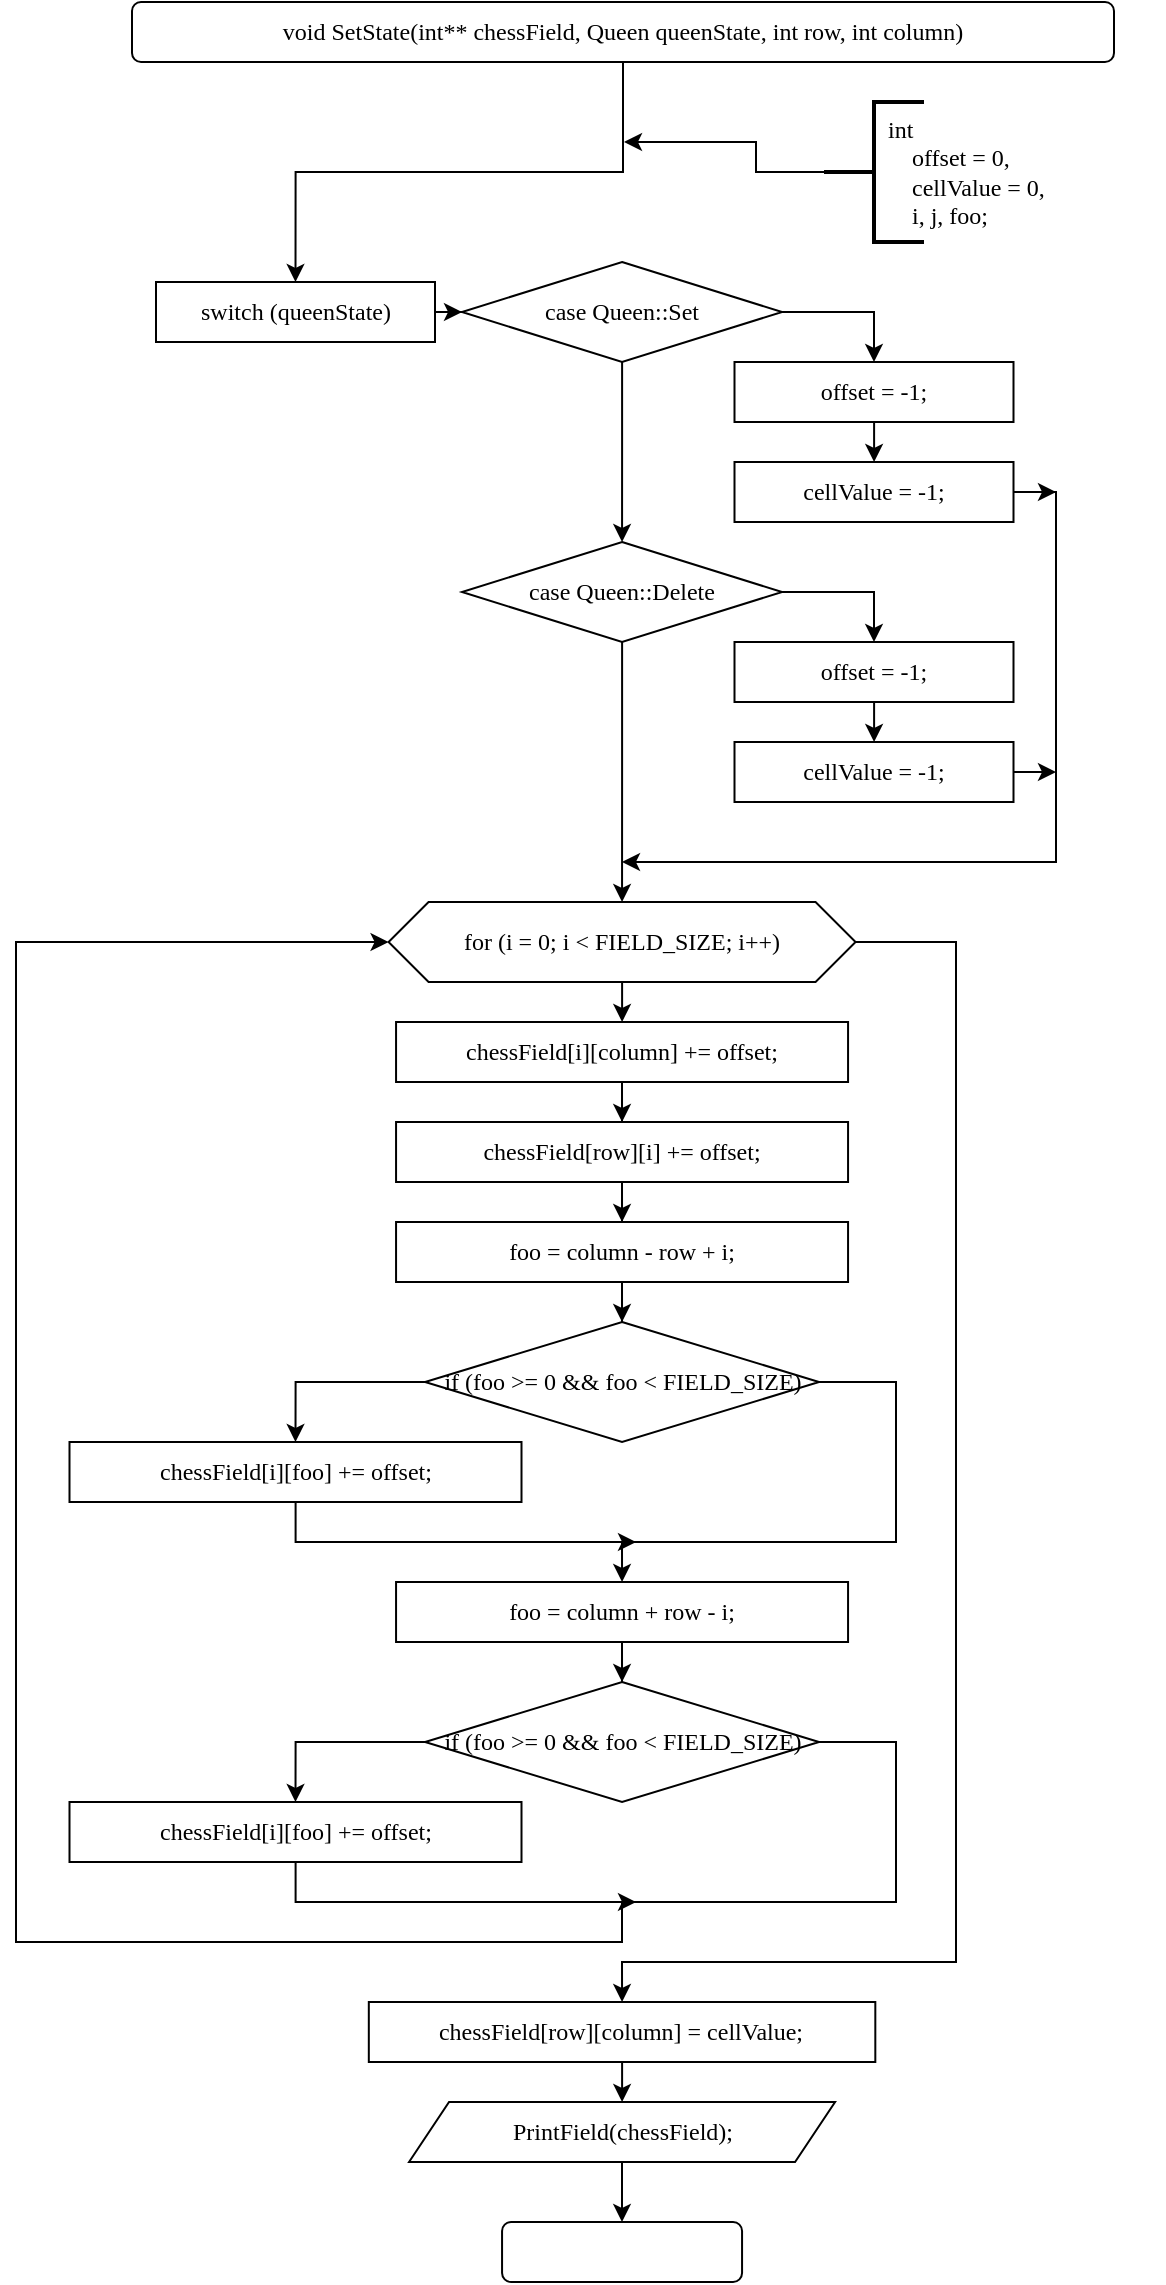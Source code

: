 <mxfile version="14.4.2" type="device"><diagram id="IW3i5RZ4_HaSnoVfNu-0" name="Страница 1"><mxGraphModel dx="981" dy="574" grid="1" gridSize="10" guides="1" tooltips="1" connect="1" arrows="1" fold="1" page="1" pageScale="1" pageWidth="827" pageHeight="1169" math="0" shadow="0"><root><mxCell id="0"/><mxCell id="1" parent="0"/><mxCell id="6vFjAGCjh3jdVy4oB_bm-6" style="edgeStyle=orthogonalEdgeStyle;rounded=0;orthogonalLoop=1;jettySize=auto;html=1;fontFamily=Consolas;entryX=0.5;entryY=0;entryDx=0;entryDy=0;" edge="1" parent="1" source="6vFjAGCjh3jdVy4oB_bm-1" target="6vFjAGCjh3jdVy4oB_bm-8"><mxGeometry relative="1" as="geometry"><mxPoint x="413.5" y="180" as="targetPoint"/></mxGeometry></mxCell><mxCell id="6vFjAGCjh3jdVy4oB_bm-1" value="void SetState(int** chessField, Queen queenState, int row, int column)" style="rounded=1;whiteSpace=wrap;html=1;fontFamily=Consolas;" vertex="1" parent="1"><mxGeometry x="168" y="40" width="491" height="30" as="geometry"/></mxCell><mxCell id="6vFjAGCjh3jdVy4oB_bm-7" style="edgeStyle=orthogonalEdgeStyle;rounded=0;orthogonalLoop=1;jettySize=auto;html=1;fontFamily=Consolas;exitX=0;exitY=0.5;exitDx=0;exitDy=0;exitPerimeter=0;" edge="1" parent="1" source="6vFjAGCjh3jdVy4oB_bm-3"><mxGeometry relative="1" as="geometry"><mxPoint x="414" y="110" as="targetPoint"/><Array as="points"><mxPoint x="480" y="125"/><mxPoint x="480" y="110"/></Array></mxGeometry></mxCell><mxCell id="6vFjAGCjh3jdVy4oB_bm-3" value="" style="strokeWidth=2;html=1;shape=mxgraph.flowchart.annotation_2;align=left;labelPosition=right;pointerEvents=1;" vertex="1" parent="1"><mxGeometry x="514" y="90" width="50" height="70" as="geometry"/></mxCell><mxCell id="6vFjAGCjh3jdVy4oB_bm-5" value="int&lt;br&gt;&amp;nbsp; &amp;nbsp; offset = 0,&lt;br&gt;&amp;nbsp; &amp;nbsp; cellValue = 0,&lt;br&gt;&amp;nbsp; &amp;nbsp; i, j, foo;" style="text;html=1;strokeColor=none;fillColor=none;align=left;verticalAlign=middle;whiteSpace=wrap;rounded=0;fontFamily=Consolas;" vertex="1" parent="1"><mxGeometry x="544" y="95" width="140" height="60" as="geometry"/></mxCell><mxCell id="6vFjAGCjh3jdVy4oB_bm-11" style="edgeStyle=orthogonalEdgeStyle;rounded=0;orthogonalLoop=1;jettySize=auto;html=1;entryX=0;entryY=0.5;entryDx=0;entryDy=0;fontFamily=Consolas;" edge="1" parent="1" source="6vFjAGCjh3jdVy4oB_bm-8" target="6vFjAGCjh3jdVy4oB_bm-9"><mxGeometry relative="1" as="geometry"/></mxCell><mxCell id="6vFjAGCjh3jdVy4oB_bm-8" value="switch (queenState)" style="rounded=0;whiteSpace=wrap;html=1;fontFamily=Consolas;align=center;" vertex="1" parent="1"><mxGeometry x="180" y="180" width="139.5" height="30" as="geometry"/></mxCell><mxCell id="6vFjAGCjh3jdVy4oB_bm-15" style="edgeStyle=orthogonalEdgeStyle;rounded=0;orthogonalLoop=1;jettySize=auto;html=1;entryX=0.5;entryY=0;entryDx=0;entryDy=0;fontFamily=Consolas;" edge="1" parent="1" source="6vFjAGCjh3jdVy4oB_bm-9" target="6vFjAGCjh3jdVy4oB_bm-13"><mxGeometry relative="1" as="geometry"><Array as="points"><mxPoint x="539" y="195"/></Array></mxGeometry></mxCell><mxCell id="6vFjAGCjh3jdVy4oB_bm-24" style="edgeStyle=orthogonalEdgeStyle;rounded=0;orthogonalLoop=1;jettySize=auto;html=1;entryX=0.5;entryY=0;entryDx=0;entryDy=0;fontFamily=Consolas;" edge="1" parent="1" source="6vFjAGCjh3jdVy4oB_bm-9" target="6vFjAGCjh3jdVy4oB_bm-19"><mxGeometry relative="1" as="geometry"/></mxCell><mxCell id="6vFjAGCjh3jdVy4oB_bm-9" value="case Queen::Set" style="rhombus;whiteSpace=wrap;html=1;fontFamily=Consolas;" vertex="1" parent="1"><mxGeometry x="333" y="170" width="160.06" height="50" as="geometry"/></mxCell><mxCell id="6vFjAGCjh3jdVy4oB_bm-16" style="edgeStyle=orthogonalEdgeStyle;rounded=0;orthogonalLoop=1;jettySize=auto;html=1;entryX=0.5;entryY=0;entryDx=0;entryDy=0;fontFamily=Consolas;" edge="1" parent="1" source="6vFjAGCjh3jdVy4oB_bm-13" target="6vFjAGCjh3jdVy4oB_bm-14"><mxGeometry relative="1" as="geometry"/></mxCell><mxCell id="6vFjAGCjh3jdVy4oB_bm-13" value="offset = -1;" style="rounded=0;whiteSpace=wrap;html=1;fontFamily=Consolas;align=center;" vertex="1" parent="1"><mxGeometry x="469.25" y="220" width="139.5" height="30" as="geometry"/></mxCell><mxCell id="6vFjAGCjh3jdVy4oB_bm-17" style="edgeStyle=orthogonalEdgeStyle;rounded=0;orthogonalLoop=1;jettySize=auto;html=1;fontFamily=Consolas;" edge="1" parent="1" source="6vFjAGCjh3jdVy4oB_bm-14"><mxGeometry relative="1" as="geometry"><mxPoint x="630" y="285" as="targetPoint"/></mxGeometry></mxCell><mxCell id="6vFjAGCjh3jdVy4oB_bm-14" value="cellValue = -1;" style="rounded=0;whiteSpace=wrap;html=1;fontFamily=Consolas;align=center;" vertex="1" parent="1"><mxGeometry x="469.25" y="270" width="139.5" height="30" as="geometry"/></mxCell><mxCell id="6vFjAGCjh3jdVy4oB_bm-18" style="edgeStyle=orthogonalEdgeStyle;rounded=0;orthogonalLoop=1;jettySize=auto;html=1;entryX=0.5;entryY=0;entryDx=0;entryDy=0;fontFamily=Consolas;" edge="1" parent="1" source="6vFjAGCjh3jdVy4oB_bm-19" target="6vFjAGCjh3jdVy4oB_bm-21"><mxGeometry relative="1" as="geometry"><Array as="points"><mxPoint x="539" y="335"/></Array></mxGeometry></mxCell><mxCell id="6vFjAGCjh3jdVy4oB_bm-25" style="edgeStyle=orthogonalEdgeStyle;rounded=0;orthogonalLoop=1;jettySize=auto;html=1;fontFamily=Consolas;entryX=0.5;entryY=0;entryDx=0;entryDy=0;" edge="1" parent="1" source="6vFjAGCjh3jdVy4oB_bm-19" target="6vFjAGCjh3jdVy4oB_bm-27"><mxGeometry relative="1" as="geometry"><mxPoint x="413" y="490" as="targetPoint"/></mxGeometry></mxCell><mxCell id="6vFjAGCjh3jdVy4oB_bm-19" value="case Queen::Delete" style="rhombus;whiteSpace=wrap;html=1;fontFamily=Consolas;" vertex="1" parent="1"><mxGeometry x="333" y="310" width="160.06" height="50" as="geometry"/></mxCell><mxCell id="6vFjAGCjh3jdVy4oB_bm-20" style="edgeStyle=orthogonalEdgeStyle;rounded=0;orthogonalLoop=1;jettySize=auto;html=1;entryX=0.5;entryY=0;entryDx=0;entryDy=0;fontFamily=Consolas;" edge="1" parent="1" source="6vFjAGCjh3jdVy4oB_bm-21" target="6vFjAGCjh3jdVy4oB_bm-23"><mxGeometry relative="1" as="geometry"/></mxCell><mxCell id="6vFjAGCjh3jdVy4oB_bm-21" value="offset = -1;" style="rounded=0;whiteSpace=wrap;html=1;fontFamily=Consolas;align=center;" vertex="1" parent="1"><mxGeometry x="469.25" y="360" width="139.5" height="30" as="geometry"/></mxCell><mxCell id="6vFjAGCjh3jdVy4oB_bm-22" style="edgeStyle=orthogonalEdgeStyle;rounded=0;orthogonalLoop=1;jettySize=auto;html=1;fontFamily=Consolas;" edge="1" parent="1" source="6vFjAGCjh3jdVy4oB_bm-23"><mxGeometry relative="1" as="geometry"><mxPoint x="630" y="425" as="targetPoint"/></mxGeometry></mxCell><mxCell id="6vFjAGCjh3jdVy4oB_bm-23" value="cellValue = -1;" style="rounded=0;whiteSpace=wrap;html=1;fontFamily=Consolas;align=center;" vertex="1" parent="1"><mxGeometry x="469.25" y="410" width="139.5" height="30" as="geometry"/></mxCell><mxCell id="6vFjAGCjh3jdVy4oB_bm-26" value="" style="endArrow=classic;html=1;fontFamily=Consolas;edgeStyle=orthogonalEdgeStyle;arcSize=0;" edge="1" parent="1"><mxGeometry width="50" height="50" relative="1" as="geometry"><mxPoint x="622" y="285" as="sourcePoint"/><mxPoint x="413" y="470" as="targetPoint"/><Array as="points"><mxPoint x="630" y="285"/><mxPoint x="630" y="470"/></Array></mxGeometry></mxCell><mxCell id="6vFjAGCjh3jdVy4oB_bm-29" style="edgeStyle=orthogonalEdgeStyle;rounded=0;orthogonalLoop=1;jettySize=auto;html=1;entryX=0.5;entryY=0;entryDx=0;entryDy=0;fontFamily=Consolas;" edge="1" parent="1" source="6vFjAGCjh3jdVy4oB_bm-27" target="6vFjAGCjh3jdVy4oB_bm-28"><mxGeometry relative="1" as="geometry"/></mxCell><mxCell id="6vFjAGCjh3jdVy4oB_bm-47" style="edgeStyle=orthogonalEdgeStyle;rounded=0;orthogonalLoop=1;jettySize=auto;html=1;fontFamily=Consolas;entryX=0.5;entryY=0;entryDx=0;entryDy=0;" edge="1" parent="1" source="6vFjAGCjh3jdVy4oB_bm-27" target="6vFjAGCjh3jdVy4oB_bm-48"><mxGeometry relative="1" as="geometry"><mxPoint x="413" y="1040" as="targetPoint"/><Array as="points"><mxPoint x="580" y="510"/><mxPoint x="580" y="1020"/><mxPoint x="413" y="1020"/></Array></mxGeometry></mxCell><mxCell id="6vFjAGCjh3jdVy4oB_bm-27" value="for (i = 0; i &amp;lt; FIELD_SIZE; i++)" style="shape=hexagon;perimeter=hexagonPerimeter2;whiteSpace=wrap;html=1;fixedSize=1;fontFamily=Consolas;" vertex="1" parent="1"><mxGeometry x="296.28" y="490" width="233.5" height="40" as="geometry"/></mxCell><mxCell id="6vFjAGCjh3jdVy4oB_bm-31" style="edgeStyle=orthogonalEdgeStyle;rounded=0;orthogonalLoop=1;jettySize=auto;html=1;entryX=0.5;entryY=0;entryDx=0;entryDy=0;fontFamily=Consolas;" edge="1" parent="1" source="6vFjAGCjh3jdVy4oB_bm-28" target="6vFjAGCjh3jdVy4oB_bm-30"><mxGeometry relative="1" as="geometry"/></mxCell><mxCell id="6vFjAGCjh3jdVy4oB_bm-28" value="chessField[i][column] += offset;" style="rounded=0;whiteSpace=wrap;html=1;fontFamily=Consolas;align=center;" vertex="1" parent="1"><mxGeometry x="300.03" y="550" width="226" height="30" as="geometry"/></mxCell><mxCell id="6vFjAGCjh3jdVy4oB_bm-33" style="edgeStyle=orthogonalEdgeStyle;rounded=0;orthogonalLoop=1;jettySize=auto;html=1;entryX=0.5;entryY=0;entryDx=0;entryDy=0;fontFamily=Consolas;" edge="1" parent="1" source="6vFjAGCjh3jdVy4oB_bm-30" target="6vFjAGCjh3jdVy4oB_bm-32"><mxGeometry relative="1" as="geometry"/></mxCell><mxCell id="6vFjAGCjh3jdVy4oB_bm-30" value="chessField[row][i] += offset;" style="rounded=0;whiteSpace=wrap;html=1;fontFamily=Consolas;align=center;" vertex="1" parent="1"><mxGeometry x="300.03" y="600" width="226" height="30" as="geometry"/></mxCell><mxCell id="6vFjAGCjh3jdVy4oB_bm-35" style="edgeStyle=orthogonalEdgeStyle;rounded=0;orthogonalLoop=1;jettySize=auto;html=1;entryX=0.5;entryY=0;entryDx=0;entryDy=0;fontFamily=Consolas;" edge="1" parent="1" source="6vFjAGCjh3jdVy4oB_bm-32" target="6vFjAGCjh3jdVy4oB_bm-34"><mxGeometry relative="1" as="geometry"/></mxCell><mxCell id="6vFjAGCjh3jdVy4oB_bm-32" value="foo = column - row + i;" style="rounded=0;whiteSpace=wrap;html=1;fontFamily=Consolas;align=center;" vertex="1" parent="1"><mxGeometry x="300.03" y="650" width="226" height="30" as="geometry"/></mxCell><mxCell id="6vFjAGCjh3jdVy4oB_bm-37" style="edgeStyle=orthogonalEdgeStyle;rounded=0;orthogonalLoop=1;jettySize=auto;html=1;entryX=0.5;entryY=0;entryDx=0;entryDy=0;fontFamily=Consolas;" edge="1" parent="1" source="6vFjAGCjh3jdVy4oB_bm-34" target="6vFjAGCjh3jdVy4oB_bm-36"><mxGeometry relative="1" as="geometry"><Array as="points"><mxPoint x="250" y="730"/></Array></mxGeometry></mxCell><mxCell id="6vFjAGCjh3jdVy4oB_bm-39" style="edgeStyle=orthogonalEdgeStyle;rounded=0;orthogonalLoop=1;jettySize=auto;html=1;fontFamily=Consolas;entryX=0.5;entryY=0;entryDx=0;entryDy=0;" edge="1" parent="1" source="6vFjAGCjh3jdVy4oB_bm-34" target="6vFjAGCjh3jdVy4oB_bm-41"><mxGeometry relative="1" as="geometry"><mxPoint x="413.03" y="810" as="targetPoint"/><Array as="points"><mxPoint x="550" y="730"/><mxPoint x="550" y="810"/><mxPoint x="413" y="810"/></Array></mxGeometry></mxCell><mxCell id="6vFjAGCjh3jdVy4oB_bm-34" value="if (foo &amp;gt;= 0 &amp;amp;&amp;amp; foo &amp;lt; FIELD_SIZE)" style="rhombus;whiteSpace=wrap;html=1;fontFamily=Consolas;" vertex="1" parent="1"><mxGeometry x="314.53" y="700" width="197" height="60" as="geometry"/></mxCell><mxCell id="6vFjAGCjh3jdVy4oB_bm-38" style="edgeStyle=orthogonalEdgeStyle;rounded=0;orthogonalLoop=1;jettySize=auto;html=1;fontFamily=Consolas;" edge="1" parent="1" source="6vFjAGCjh3jdVy4oB_bm-36"><mxGeometry relative="1" as="geometry"><mxPoint x="420" y="810" as="targetPoint"/><Array as="points"><mxPoint x="250" y="810"/></Array></mxGeometry></mxCell><mxCell id="6vFjAGCjh3jdVy4oB_bm-36" value="chessField[i][foo] += offset;" style="rounded=0;whiteSpace=wrap;html=1;fontFamily=Consolas;align=center;" vertex="1" parent="1"><mxGeometry x="136.75" y="760" width="226" height="30" as="geometry"/></mxCell><mxCell id="6vFjAGCjh3jdVy4oB_bm-40" style="edgeStyle=orthogonalEdgeStyle;rounded=0;orthogonalLoop=1;jettySize=auto;html=1;entryX=0.5;entryY=0;entryDx=0;entryDy=0;fontFamily=Consolas;" edge="1" parent="1" source="6vFjAGCjh3jdVy4oB_bm-41" target="6vFjAGCjh3jdVy4oB_bm-44"><mxGeometry relative="1" as="geometry"/></mxCell><mxCell id="6vFjAGCjh3jdVy4oB_bm-41" value="foo = column + row - i;" style="rounded=0;whiteSpace=wrap;html=1;fontFamily=Consolas;align=center;" vertex="1" parent="1"><mxGeometry x="300.03" y="830" width="226" height="30" as="geometry"/></mxCell><mxCell id="6vFjAGCjh3jdVy4oB_bm-42" style="edgeStyle=orthogonalEdgeStyle;rounded=0;orthogonalLoop=1;jettySize=auto;html=1;entryX=0.5;entryY=0;entryDx=0;entryDy=0;fontFamily=Consolas;" edge="1" parent="1" source="6vFjAGCjh3jdVy4oB_bm-44" target="6vFjAGCjh3jdVy4oB_bm-46"><mxGeometry relative="1" as="geometry"><Array as="points"><mxPoint x="250" y="910"/></Array></mxGeometry></mxCell><mxCell id="6vFjAGCjh3jdVy4oB_bm-43" style="edgeStyle=orthogonalEdgeStyle;rounded=0;orthogonalLoop=1;jettySize=auto;html=1;fontFamily=Consolas;entryX=0;entryY=0.5;entryDx=0;entryDy=0;" edge="1" parent="1" source="6vFjAGCjh3jdVy4oB_bm-44" target="6vFjAGCjh3jdVy4oB_bm-27"><mxGeometry relative="1" as="geometry"><mxPoint x="100" y="510" as="targetPoint"/><Array as="points"><mxPoint x="550" y="910"/><mxPoint x="550" y="990"/><mxPoint x="413" y="990"/><mxPoint x="413" y="1010"/><mxPoint x="110" y="1010"/><mxPoint x="110" y="510"/></Array></mxGeometry></mxCell><mxCell id="6vFjAGCjh3jdVy4oB_bm-44" value="if (foo &amp;gt;= 0 &amp;amp;&amp;amp; foo &amp;lt; FIELD_SIZE)" style="rhombus;whiteSpace=wrap;html=1;fontFamily=Consolas;" vertex="1" parent="1"><mxGeometry x="314.53" y="880" width="197" height="60" as="geometry"/></mxCell><mxCell id="6vFjAGCjh3jdVy4oB_bm-45" style="edgeStyle=orthogonalEdgeStyle;rounded=0;orthogonalLoop=1;jettySize=auto;html=1;fontFamily=Consolas;" edge="1" parent="1" source="6vFjAGCjh3jdVy4oB_bm-46"><mxGeometry relative="1" as="geometry"><mxPoint x="420" y="990" as="targetPoint"/><Array as="points"><mxPoint x="250" y="990"/></Array></mxGeometry></mxCell><mxCell id="6vFjAGCjh3jdVy4oB_bm-46" value="chessField[i][foo] += offset;" style="rounded=0;whiteSpace=wrap;html=1;fontFamily=Consolas;align=center;" vertex="1" parent="1"><mxGeometry x="136.75" y="940" width="226" height="30" as="geometry"/></mxCell><mxCell id="6vFjAGCjh3jdVy4oB_bm-50" style="edgeStyle=orthogonalEdgeStyle;rounded=0;orthogonalLoop=1;jettySize=auto;html=1;entryX=0.5;entryY=0;entryDx=0;entryDy=0;fontFamily=Consolas;" edge="1" parent="1" source="6vFjAGCjh3jdVy4oB_bm-48" target="6vFjAGCjh3jdVy4oB_bm-49"><mxGeometry relative="1" as="geometry"/></mxCell><mxCell id="6vFjAGCjh3jdVy4oB_bm-48" value="chessField[row][column] = cellValue;" style="rounded=0;whiteSpace=wrap;html=1;fontFamily=Consolas;align=center;" vertex="1" parent="1"><mxGeometry x="286.41" y="1040" width="253.25" height="30" as="geometry"/></mxCell><mxCell id="6vFjAGCjh3jdVy4oB_bm-51" style="edgeStyle=orthogonalEdgeStyle;rounded=0;orthogonalLoop=1;jettySize=auto;html=1;fontFamily=Consolas;" edge="1" parent="1" source="6vFjAGCjh3jdVy4oB_bm-49" target="6vFjAGCjh3jdVy4oB_bm-52"><mxGeometry relative="1" as="geometry"><mxPoint x="413.03" y="1150.0" as="targetPoint"/></mxGeometry></mxCell><mxCell id="6vFjAGCjh3jdVy4oB_bm-49" value="PrintField(chessField);" style="shape=parallelogram;perimeter=parallelogramPerimeter;whiteSpace=wrap;html=1;fixedSize=1;fontFamily=Consolas;align=center;" vertex="1" parent="1"><mxGeometry x="306.52" y="1090" width="213.02" height="30" as="geometry"/></mxCell><mxCell id="6vFjAGCjh3jdVy4oB_bm-52" value="" style="rounded=1;whiteSpace=wrap;html=1;fontFamily=Consolas;" vertex="1" parent="1"><mxGeometry x="353.03" y="1150" width="120" height="30" as="geometry"/></mxCell></root></mxGraphModel></diagram></mxfile>